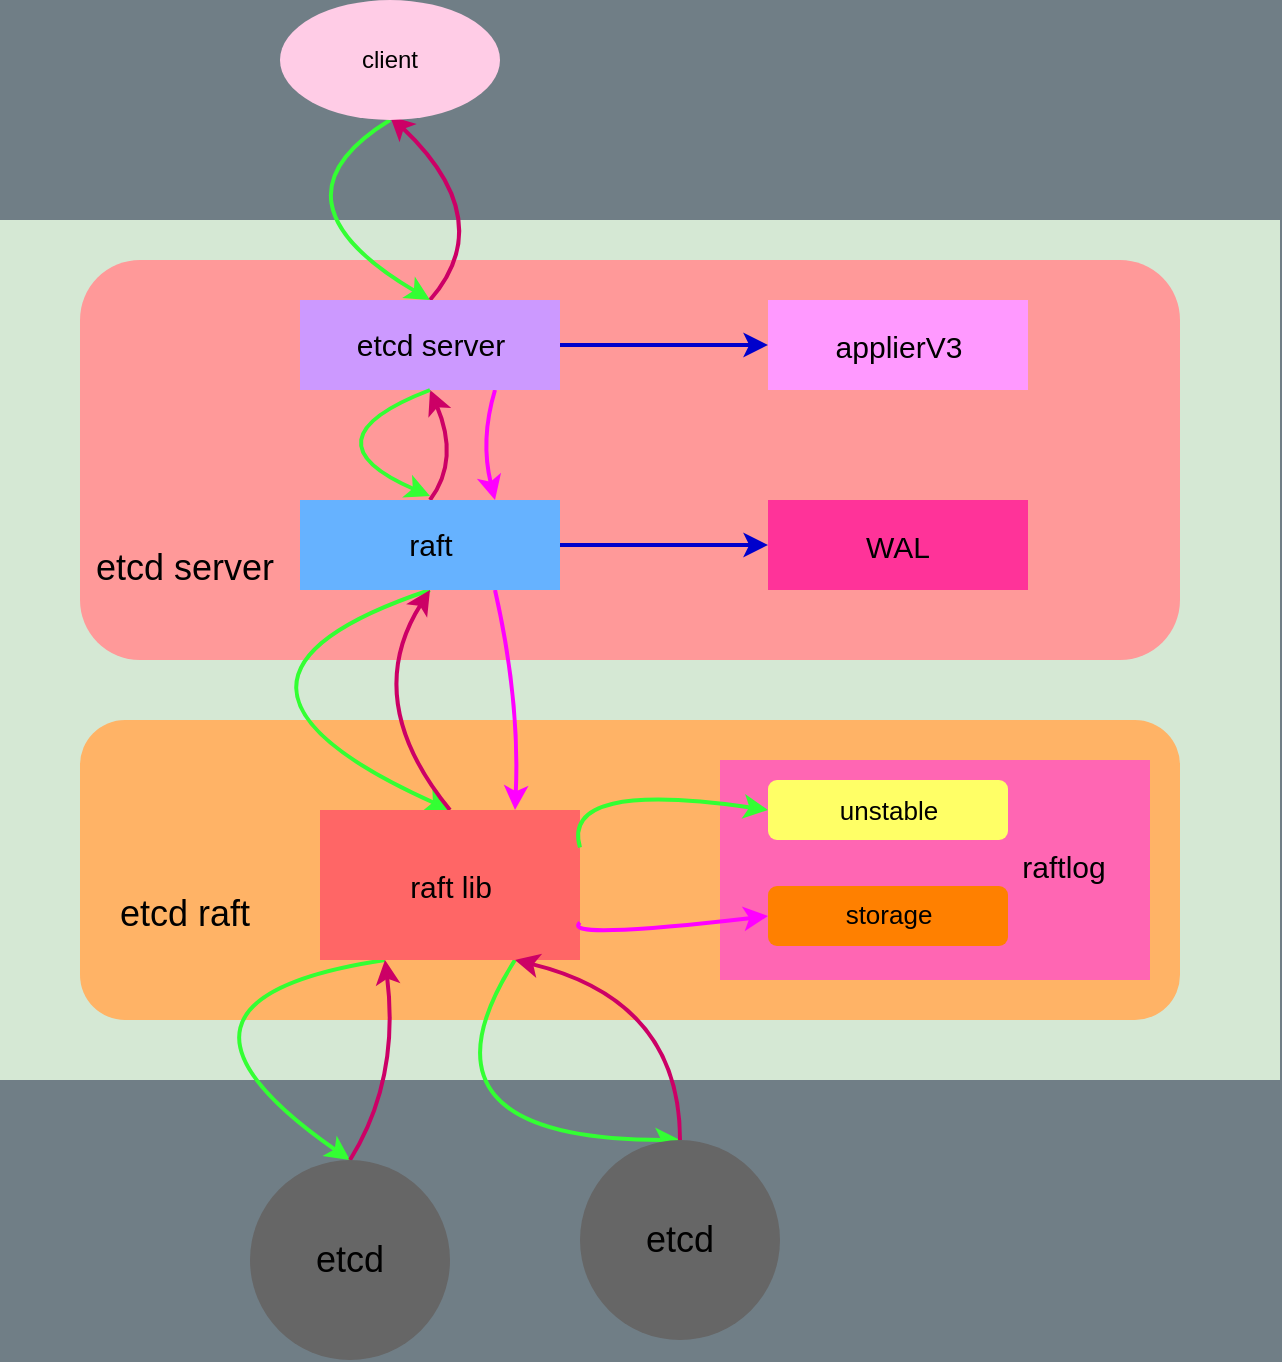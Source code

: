 <mxfile version="12.2.2" type="device" pages="1"><diagram id="VSArOQDPkqbNzoKQu4Cz" name="第 1 页"><mxGraphModel dx="768" dy="1387" grid="1" gridSize="10" guides="1" tooltips="1" connect="1" arrows="1" fold="1" page="1" pageScale="1" pageWidth="1169" pageHeight="827" background="#707E86" math="0" shadow="0"><root><mxCell id="0"/><mxCell id="1" parent="0"/><mxCell id="8QT8wQSR348DiSZ7d29L-1" value="" style="rounded=1;whiteSpace=wrap;html=1;arcSize=0;strokeColor=none;fillColor=#D5E8D4;" parent="1" vertex="1"><mxGeometry x="70" y="80" width="640" height="430" as="geometry"/></mxCell><mxCell id="8QT8wQSR348DiSZ7d29L-2" value="" style="rounded=1;whiteSpace=wrap;html=1;fillColor=#FF9999;strokeColor=none;" parent="1" vertex="1"><mxGeometry x="110" y="100" width="550" height="200" as="geometry"/></mxCell><mxCell id="8QT8wQSR348DiSZ7d29L-3" value="" style="rounded=1;whiteSpace=wrap;html=1;fillColor=#FFB366;strokeColor=none;" parent="1" vertex="1"><mxGeometry x="110" y="330" width="550" height="150" as="geometry"/></mxCell><mxCell id="8QT8wQSR348DiSZ7d29L-39" style="orthogonalLoop=1;jettySize=auto;html=1;exitX=0.5;exitY=0;exitDx=0;exitDy=0;strokeColor=#CC0066;strokeWidth=2;curved=1;" parent="1" source="8QT8wQSR348DiSZ7d29L-6" edge="1"><mxGeometry relative="1" as="geometry"><mxPoint x="265" y="28" as="targetPoint"/><Array as="points"><mxPoint x="320" y="80"/></Array></mxGeometry></mxCell><mxCell id="8QT8wQSR348DiSZ7d29L-44" style="edgeStyle=orthogonalEdgeStyle;curved=1;orthogonalLoop=1;jettySize=auto;html=1;exitX=1;exitY=0.5;exitDx=0;exitDy=0;entryX=0;entryY=0.5;entryDx=0;entryDy=0;strokeColor=#0000CC;strokeWidth=2;" parent="1" source="8QT8wQSR348DiSZ7d29L-6" target="8QT8wQSR348DiSZ7d29L-7" edge="1"><mxGeometry relative="1" as="geometry"/></mxCell><mxCell id="8QT8wQSR348DiSZ7d29L-50" style="edgeStyle=none;curved=1;orthogonalLoop=1;jettySize=auto;html=1;exitX=0.75;exitY=1;exitDx=0;exitDy=0;entryX=0.75;entryY=0;entryDx=0;entryDy=0;strokeColor=#FF00FF;strokeWidth=2;" parent="1" source="8QT8wQSR348DiSZ7d29L-6" target="8QT8wQSR348DiSZ7d29L-9" edge="1"><mxGeometry relative="1" as="geometry"><Array as="points"><mxPoint x="310" y="190"/></Array></mxGeometry></mxCell><mxCell id="8QT8wQSR348DiSZ7d29L-6" value="" style="rounded=0;whiteSpace=wrap;html=1;fillColor=#CC99FF;strokeColor=none;" parent="1" vertex="1"><mxGeometry x="220" y="120" width="130" height="45" as="geometry"/></mxCell><mxCell id="8QT8wQSR348DiSZ7d29L-7" value="" style="rounded=0;whiteSpace=wrap;html=1;fillColor=#FF99FF;strokeColor=none;" parent="1" vertex="1"><mxGeometry x="454" y="120" width="130" height="45" as="geometry"/></mxCell><mxCell id="8QT8wQSR348DiSZ7d29L-8" value="WAL" style="rounded=0;whiteSpace=wrap;html=1;fillColor=#FF3399;strokeColor=none;fontSize=15;" parent="1" vertex="1"><mxGeometry x="454" y="220" width="130" height="45" as="geometry"/></mxCell><mxCell id="8QT8wQSR348DiSZ7d29L-28" style="orthogonalLoop=1;jettySize=auto;html=1;exitX=0.5;exitY=1;exitDx=0;exitDy=0;entryX=0.5;entryY=0;entryDx=0;entryDy=0;strokeColor=#33FF33;strokeWidth=2;curved=1;" parent="1" source="8QT8wQSR348DiSZ7d29L-9" target="8QT8wQSR348DiSZ7d29L-10" edge="1"><mxGeometry relative="1" as="geometry"><Array as="points"><mxPoint x="150" y="310"/></Array></mxGeometry></mxCell><mxCell id="8QT8wQSR348DiSZ7d29L-43" style="orthogonalLoop=1;jettySize=auto;html=1;exitX=0.75;exitY=1;exitDx=0;exitDy=0;entryX=0.75;entryY=0;entryDx=0;entryDy=0;strokeColor=#FF00FF;strokeWidth=2;curved=1;" parent="1" source="8QT8wQSR348DiSZ7d29L-9" target="8QT8wQSR348DiSZ7d29L-10" edge="1"><mxGeometry relative="1" as="geometry"><Array as="points"><mxPoint x="330" y="320"/></Array></mxGeometry></mxCell><mxCell id="8QT8wQSR348DiSZ7d29L-45" style="edgeStyle=orthogonalEdgeStyle;curved=1;orthogonalLoop=1;jettySize=auto;html=1;exitX=1;exitY=0.5;exitDx=0;exitDy=0;entryX=0;entryY=0.5;entryDx=0;entryDy=0;strokeColor=#0000CC;strokeWidth=2;" parent="1" source="8QT8wQSR348DiSZ7d29L-9" target="8QT8wQSR348DiSZ7d29L-8" edge="1"><mxGeometry relative="1" as="geometry"/></mxCell><mxCell id="8QT8wQSR348DiSZ7d29L-51" style="orthogonalLoop=1;jettySize=auto;html=1;exitX=0.5;exitY=0;exitDx=0;exitDy=0;entryX=0.5;entryY=1;entryDx=0;entryDy=0;strokeColor=#CC0066;strokeWidth=2;curved=1;" parent="1" source="8QT8wQSR348DiSZ7d29L-9" target="8QT8wQSR348DiSZ7d29L-6" edge="1"><mxGeometry relative="1" as="geometry"><Array as="points"><mxPoint x="300" y="200"/></Array></mxGeometry></mxCell><mxCell id="8QT8wQSR348DiSZ7d29L-9" value="" style="rounded=0;whiteSpace=wrap;html=1;fillColor=#66B2FF;strokeColor=none;" parent="1" vertex="1"><mxGeometry x="220" y="220" width="130" height="45" as="geometry"/></mxCell><mxCell id="8QT8wQSR348DiSZ7d29L-33" style="orthogonalLoop=1;jettySize=auto;html=1;exitX=0.25;exitY=1;exitDx=0;exitDy=0;entryX=0.5;entryY=0;entryDx=0;entryDy=0;strokeColor=#33FF33;strokeWidth=2;curved=1;" parent="1" source="8QT8wQSR348DiSZ7d29L-10" target="8QT8wQSR348DiSZ7d29L-18" edge="1"><mxGeometry relative="1" as="geometry"><Array as="points"><mxPoint x="130" y="470"/></Array></mxGeometry></mxCell><mxCell id="8QT8wQSR348DiSZ7d29L-42" style="orthogonalLoop=1;jettySize=auto;html=1;exitX=0.5;exitY=0;exitDx=0;exitDy=0;entryX=0.5;entryY=1;entryDx=0;entryDy=0;strokeColor=#CC0066;strokeWidth=2;curved=1;" parent="1" source="8QT8wQSR348DiSZ7d29L-10" target="8QT8wQSR348DiSZ7d29L-9" edge="1"><mxGeometry relative="1" as="geometry"><Array as="points"><mxPoint x="250" y="320"/></Array></mxGeometry></mxCell><mxCell id="8QT8wQSR348DiSZ7d29L-65" style="edgeStyle=none;curved=1;orthogonalLoop=1;jettySize=auto;html=1;exitX=0.75;exitY=1;exitDx=0;exitDy=0;entryX=0.5;entryY=0;entryDx=0;entryDy=0;strokeColor=#33FF33;strokeWidth=2;fontSize=13;" parent="1" source="8QT8wQSR348DiSZ7d29L-10" target="8QT8wQSR348DiSZ7d29L-20" edge="1"><mxGeometry relative="1" as="geometry"><Array as="points"><mxPoint x="270" y="540"/></Array></mxGeometry></mxCell><mxCell id="8QT8wQSR348DiSZ7d29L-10" value="" style="rounded=0;whiteSpace=wrap;html=1;fillColor=#FF6666;strokeColor=none;" parent="1" vertex="1"><mxGeometry x="230" y="375" width="130" height="75" as="geometry"/></mxCell><mxCell id="8QT8wQSR348DiSZ7d29L-11" value="" style="rounded=0;whiteSpace=wrap;html=1;fillColor=#FF66B3;dashed=1;strokeColor=none;" parent="1" vertex="1"><mxGeometry x="430" y="350" width="215" height="110" as="geometry"/></mxCell><mxCell id="8QT8wQSR348DiSZ7d29L-13" value="" style="rounded=1;whiteSpace=wrap;html=1;dashed=1;fillColor=#FFFF66;strokeColor=none;" parent="1" vertex="1"><mxGeometry x="454" y="360" width="120" height="30" as="geometry"/></mxCell><mxCell id="8QT8wQSR348DiSZ7d29L-15" value="" style="rounded=1;whiteSpace=wrap;html=1;dashed=1;fillColor=#FF8000;strokeColor=none;glass=0;shadow=0;" parent="1" vertex="1"><mxGeometry x="454" y="413" width="120" height="30" as="geometry"/></mxCell><mxCell id="8QT8wQSR348DiSZ7d29L-21" style="orthogonalLoop=1;jettySize=auto;html=1;entryX=0.5;entryY=0;entryDx=0;entryDy=0;strokeColor=#33FF33;strokeWidth=2;curved=1;exitX=0.5;exitY=1;exitDx=0;exitDy=0;" parent="1" source="8QT8wQSR348DiSZ7d29L-17" target="8QT8wQSR348DiSZ7d29L-6" edge="1"><mxGeometry relative="1" as="geometry"><Array as="points"><mxPoint x="200" y="70"/></Array></mxGeometry></mxCell><mxCell id="8QT8wQSR348DiSZ7d29L-17" value="client" style="ellipse;whiteSpace=wrap;html=1;dashed=1;fillColor=#FFCCE6;strokeColor=none;" parent="1" vertex="1"><mxGeometry x="210" y="-30" width="110" height="60" as="geometry"/></mxCell><mxCell id="8QT8wQSR348DiSZ7d29L-34" style="orthogonalLoop=1;jettySize=auto;html=1;exitX=0.5;exitY=0;exitDx=0;exitDy=0;entryX=0.25;entryY=1;entryDx=0;entryDy=0;strokeColor=#CC0066;strokeWidth=2;curved=1;" parent="1" source="8QT8wQSR348DiSZ7d29L-18" target="8QT8wQSR348DiSZ7d29L-10" edge="1"><mxGeometry relative="1" as="geometry"><Array as="points"><mxPoint x="270" y="510"/></Array></mxGeometry></mxCell><mxCell id="8QT8wQSR348DiSZ7d29L-18" value="&lt;font style=&quot;font-size: 18px&quot;&gt;etcd&lt;/font&gt;" style="ellipse;whiteSpace=wrap;html=1;aspect=fixed;dashed=1;fillColor=#666666;strokeColor=none;" parent="1" vertex="1"><mxGeometry x="195" y="550" width="100" height="100" as="geometry"/></mxCell><mxCell id="8QT8wQSR348DiSZ7d29L-66" style="edgeStyle=none;curved=1;orthogonalLoop=1;jettySize=auto;html=1;exitX=0.5;exitY=0;exitDx=0;exitDy=0;entryX=0.75;entryY=1;entryDx=0;entryDy=0;strokeColor=#CC0066;strokeWidth=2;fontSize=13;" parent="1" source="8QT8wQSR348DiSZ7d29L-20" target="8QT8wQSR348DiSZ7d29L-10" edge="1"><mxGeometry relative="1" as="geometry"><Array as="points"><mxPoint x="410" y="470"/></Array></mxGeometry></mxCell><mxCell id="8QT8wQSR348DiSZ7d29L-20" value="&lt;span style=&quot;font-size: 18px ; white-space: normal&quot;&gt;etcd&lt;/span&gt;" style="ellipse;whiteSpace=wrap;html=1;aspect=fixed;dashed=1;fillColor=#666666;strokeColor=none;" parent="1" vertex="1"><mxGeometry x="360" y="540" width="100" height="100" as="geometry"/></mxCell><mxCell id="8QT8wQSR348DiSZ7d29L-48" style="orthogonalLoop=1;jettySize=auto;html=1;exitX=1;exitY=0.25;exitDx=0;exitDy=0;entryX=0;entryY=0.5;entryDx=0;entryDy=0;strokeColor=#33FF33;strokeWidth=2;curved=1;" parent="1" source="8QT8wQSR348DiSZ7d29L-10" target="8QT8wQSR348DiSZ7d29L-13" edge="1"><mxGeometry relative="1" as="geometry"><Array as="points"><mxPoint x="350" y="360"/></Array></mxGeometry></mxCell><mxCell id="8QT8wQSR348DiSZ7d29L-49" style="orthogonalLoop=1;jettySize=auto;html=1;exitX=1;exitY=0.75;exitDx=0;exitDy=0;entryX=0;entryY=0.5;entryDx=0;entryDy=0;strokeColor=#FF00FF;strokeWidth=2;curved=1;" parent="1" source="8QT8wQSR348DiSZ7d29L-10" target="8QT8wQSR348DiSZ7d29L-15" edge="1"><mxGeometry relative="1" as="geometry"><Array as="points"><mxPoint x="350" y="440"/></Array></mxGeometry></mxCell><mxCell id="8QT8wQSR348DiSZ7d29L-53" value="etcd server" style="text;html=1;strokeColor=none;fillColor=none;align=center;verticalAlign=middle;whiteSpace=wrap;rounded=0;dashed=1;fontSize=18;" parent="1" vertex="1"><mxGeometry x="115" y="230" width="95" height="47" as="geometry"/></mxCell><mxCell id="8QT8wQSR348DiSZ7d29L-55" value="etcd raft" style="text;html=1;strokeColor=none;fillColor=none;align=center;verticalAlign=middle;whiteSpace=wrap;rounded=0;dashed=1;fontSize=18;" parent="1" vertex="1"><mxGeometry x="115" y="403" width="95" height="47" as="geometry"/></mxCell><mxCell id="8QT8wQSR348DiSZ7d29L-56" value="raftlog" style="text;html=1;strokeColor=none;fillColor=none;align=center;verticalAlign=middle;whiteSpace=wrap;rounded=0;dashed=1;fontSize=15;" parent="1" vertex="1"><mxGeometry x="574" y="379.5" width="56" height="47" as="geometry"/></mxCell><mxCell id="8QT8wQSR348DiSZ7d29L-57" value="raft lib" style="text;html=1;strokeColor=none;fillColor=none;align=center;verticalAlign=middle;whiteSpace=wrap;rounded=0;dashed=1;fontSize=15;" parent="1" vertex="1"><mxGeometry x="247.5" y="389" width="95" height="47" as="geometry"/></mxCell><mxCell id="8QT8wQSR348DiSZ7d29L-58" value="raft" style="text;html=1;strokeColor=none;fillColor=none;align=center;verticalAlign=middle;whiteSpace=wrap;rounded=0;dashed=1;fontSize=15;" parent="1" vertex="1"><mxGeometry x="237.5" y="218" width="95" height="47" as="geometry"/></mxCell><mxCell id="8QT8wQSR348DiSZ7d29L-64" style="edgeStyle=none;curved=1;orthogonalLoop=1;jettySize=auto;html=1;exitX=0.5;exitY=1;exitDx=0;exitDy=0;entryX=0.5;entryY=0;entryDx=0;entryDy=0;strokeColor=#33FF33;strokeWidth=2;fontSize=13;" parent="1" source="8QT8wQSR348DiSZ7d29L-60" target="8QT8wQSR348DiSZ7d29L-58" edge="1"><mxGeometry relative="1" as="geometry"><Array as="points"><mxPoint x="220" y="190"/></Array></mxGeometry></mxCell><mxCell id="8QT8wQSR348DiSZ7d29L-60" value="etcd server" style="text;html=1;strokeColor=none;fillColor=none;align=center;verticalAlign=middle;whiteSpace=wrap;rounded=0;dashed=1;fontSize=15;" parent="1" vertex="1"><mxGeometry x="237.5" y="118" width="95" height="47" as="geometry"/></mxCell><mxCell id="8QT8wQSR348DiSZ7d29L-61" value="applierV3" style="text;html=1;strokeColor=none;fillColor=none;align=center;verticalAlign=middle;whiteSpace=wrap;rounded=0;dashed=1;fontSize=15;" parent="1" vertex="1"><mxGeometry x="471.5" y="119" width="95" height="47" as="geometry"/></mxCell><mxCell id="8QT8wQSR348DiSZ7d29L-62" value="unstable" style="text;html=1;strokeColor=none;fillColor=none;align=center;verticalAlign=middle;whiteSpace=wrap;rounded=0;dashed=1;fontSize=13;" parent="1" vertex="1"><mxGeometry x="466.5" y="351.5" width="95" height="47" as="geometry"/></mxCell><mxCell id="8QT8wQSR348DiSZ7d29L-63" value="storage" style="text;html=1;strokeColor=none;fillColor=none;align=center;verticalAlign=middle;whiteSpace=wrap;rounded=0;dashed=1;fontSize=13;" parent="1" vertex="1"><mxGeometry x="466.5" y="403.5" width="95" height="47" as="geometry"/></mxCell></root></mxGraphModel></diagram></mxfile>